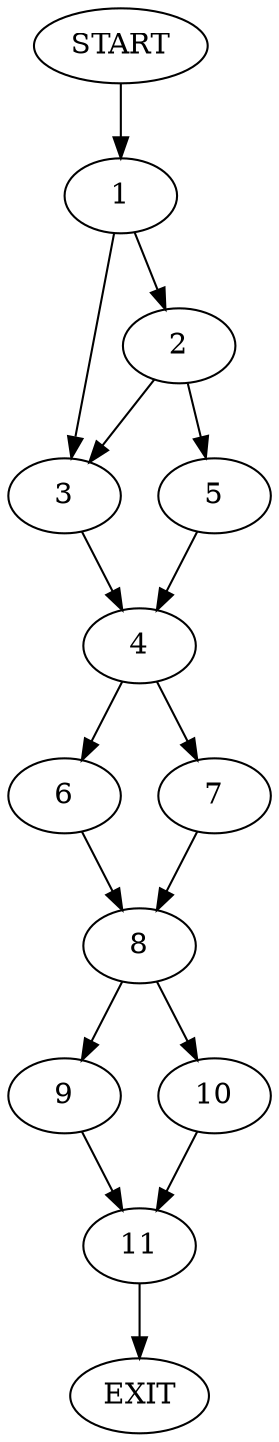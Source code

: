 digraph {
0 [label="START"]
12 [label="EXIT"]
0 -> 1
1 -> 2
1 -> 3
3 -> 4
2 -> 3
2 -> 5
5 -> 4
4 -> 6
4 -> 7
6 -> 8
7 -> 8
8 -> 9
8 -> 10
10 -> 11
9 -> 11
11 -> 12
}
